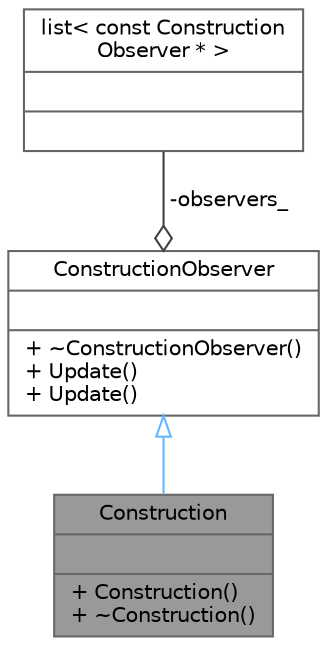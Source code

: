 digraph "Construction"
{
 // LATEX_PDF_SIZE
  bgcolor="transparent";
  edge [fontname=Helvetica,fontsize=10,labelfontname=Helvetica,labelfontsize=10];
  node [fontname=Helvetica,fontsize=10,shape=box,height=0.2,width=0.9];
  Node1 [shape=record,label="{Construction\n||+ Construction()\l+ ~Construction()\l}",height=0.2,width=0.4,color="gray40", fillcolor="grey60", style="filled", fontcolor="black",tooltip="Defines how object is created."];
  Node2 -> Node1 [dir="back",color="steelblue1",style="solid",arrowtail="onormal"];
  Node2 [shape=record,label="{ConstructionObserver\n||+ ~ConstructionObserver()\l+ Update()\l+ Update()\l}",height=0.2,width=0.4,color="gray40", fillcolor="white", style="filled",URL="$class_construction_observer.html",tooltip="Makes Construction an observer."];
  Node3 -> Node2 [color="grey25",style="solid",label=" -observers_" ,arrowhead="odiamond"];
  Node3 [shape=record,label="{list\< const Construction\lObserver * \>\n||}",height=0.2,width=0.4,color="gray40", fillcolor="white", style="filled",tooltip=" "];
}
